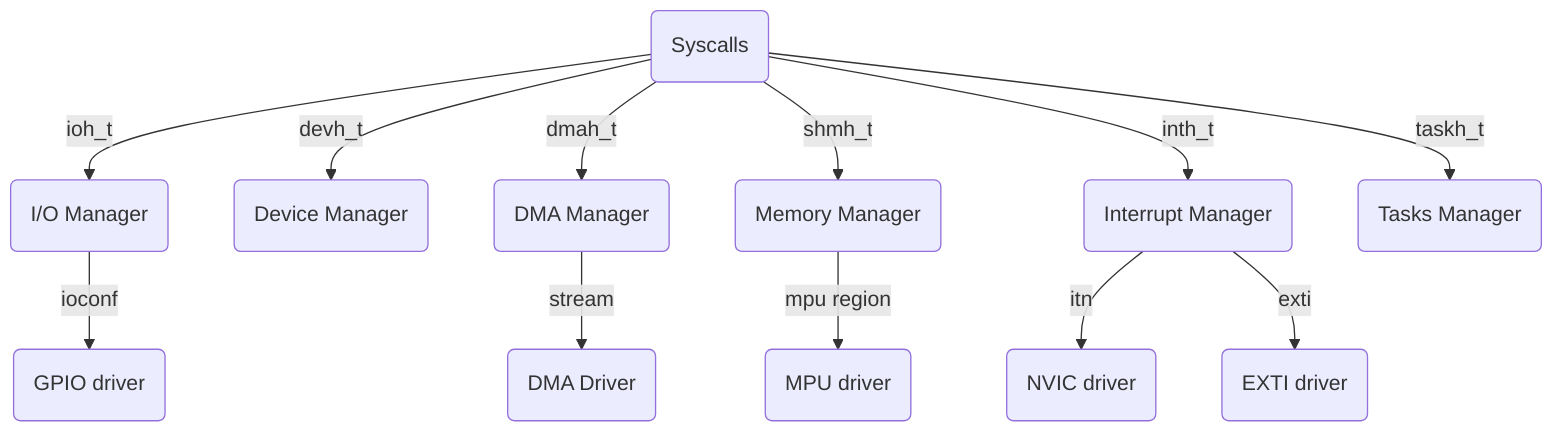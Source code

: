 flowchart TD
    A(Syscalls) -->|ioh_t| B(I/O Manager)
    A -->|devh_t| C(Device Manager)
    A -->|dmah_t| D(DMA Manager)
    A -->|shmh_t| E(Memory Manager)
    A -->|inth_t| F(Interrupt Manager)
    A -->|taskh_t| G(Tasks Manager)

    F -->|itn| H(NVIC driver)
    F -->|exti| I(EXTI driver)
    E -->|mpu region| J(MPU driver)
    D -->|stream| K(DMA Driver)
    B -->|ioconf| L(GPIO driver)